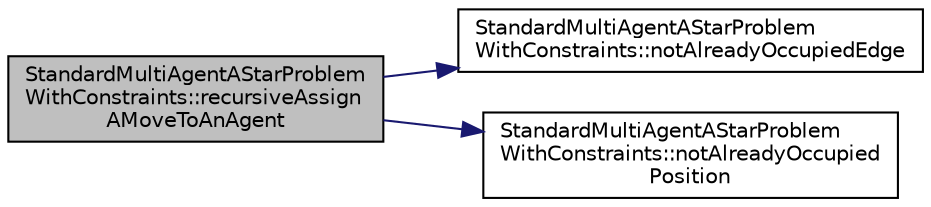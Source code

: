 digraph "StandardMultiAgentAStarProblemWithConstraints::recursiveAssignAMoveToAnAgent"
{
 // INTERACTIVE_SVG=YES
 // LATEX_PDF_SIZE
  edge [fontname="Helvetica",fontsize="10",labelfontname="Helvetica",labelfontsize="10"];
  node [fontname="Helvetica",fontsize="10",shape=record];
  rankdir="LR";
  Node1 [label="StandardMultiAgentAStarProblem\lWithConstraints::recursiveAssign\lAMoveToAnAgent",height=0.2,width=0.4,color="black", fillcolor="grey75", style="filled", fontcolor="black",tooltip=" "];
  Node1 -> Node2 [color="midnightblue",fontsize="10",style="solid",fontname="Helvetica"];
  Node2 [label="StandardMultiAgentAStarProblem\lWithConstraints::notAlreadyOccupiedEdge",height=0.2,width=0.4,color="black", fillcolor="white", style="filled",URL="$classStandardMultiAgentAStarProblemWithConstraints.html#ab1c4259ddd1140676bc90e67100fdbb1",tooltip=" "];
  Node1 -> Node3 [color="midnightblue",fontsize="10",style="solid",fontname="Helvetica"];
  Node3 [label="StandardMultiAgentAStarProblem\lWithConstraints::notAlreadyOccupied\lPosition",height=0.2,width=0.4,color="black", fillcolor="white", style="filled",URL="$classStandardMultiAgentAStarProblemWithConstraints.html#a11cc7f494d80cbe22a71dd0e6cf47229",tooltip=" "];
}
